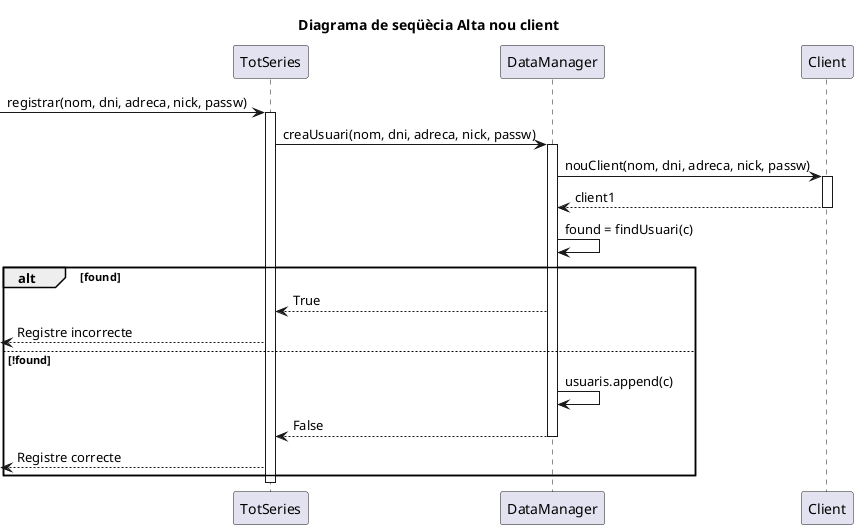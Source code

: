 @startuml

title Diagrama de seqüècia Alta nou client
-> TotSeries : registrar(nom, dni, adreca, nick, passw)
activate TotSeries
TotSeries -> DataManager : creaUsuari(nom, dni, adreca, nick, passw)
activate DataManager
DataManager -> Client : nouClient(nom, dni, adreca, nick, passw)
activate Client
Client --> DataManager : client1
deactivate Client
DataManager -> DataManager : found = findUsuari(c)
alt found 
    DataManager --> TotSeries : True
    <-- TotSeries : Registre incorrecte
else !found 
    DataManager -> DataManager : usuaris.append(c)
    DataManager --> TotSeries : False
    deactivate DataManager
    <-- TotSeries : Registre correcte
    
end
deactivate TotSeries

@enduml
